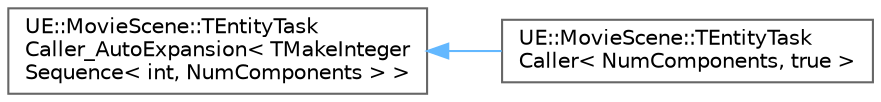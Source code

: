 digraph "Graphical Class Hierarchy"
{
 // INTERACTIVE_SVG=YES
 // LATEX_PDF_SIZE
  bgcolor="transparent";
  edge [fontname=Helvetica,fontsize=10,labelfontname=Helvetica,labelfontsize=10];
  node [fontname=Helvetica,fontsize=10,shape=box,height=0.2,width=0.4];
  rankdir="LR";
  Node0 [id="Node000000",label="UE::MovieScene::TEntityTask\lCaller_AutoExpansion\< TMakeInteger\lSequence\< int, NumComponents \> \>",height=0.2,width=0.4,color="grey40", fillcolor="white", style="filled",URL="$d5/da5/structUE_1_1MovieScene_1_1TEntityTaskCaller__AutoExpansion.html",tooltip=" "];
  Node0 -> Node1 [id="edge9641_Node000000_Node000001",dir="back",color="steelblue1",style="solid",tooltip=" "];
  Node1 [id="Node000001",label="UE::MovieScene::TEntityTask\lCaller\< NumComponents, true \>",height=0.2,width=0.4,color="grey40", fillcolor="white", style="filled",URL="$d2/d98/structUE_1_1MovieScene_1_1TEntityTaskCaller_3_01NumComponents_00_01true_01_4.html",tooltip=" "];
}
